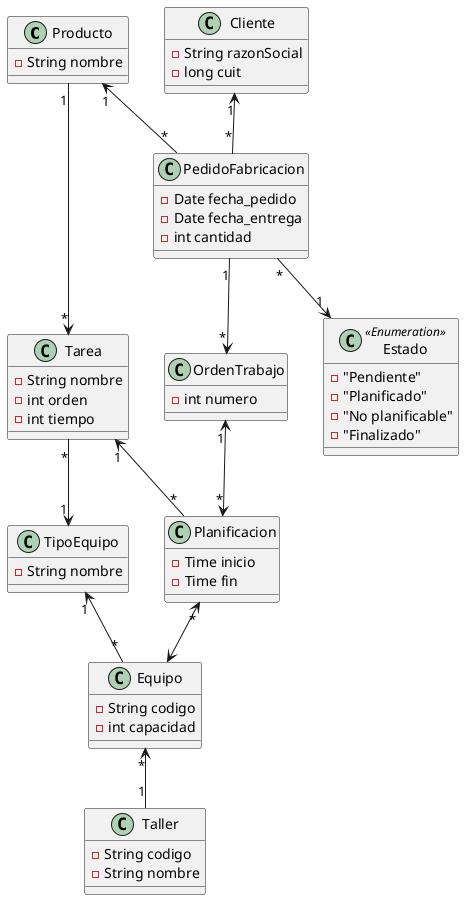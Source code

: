 @startuml

class Producto{
  -String nombre
}
class Taller{
  -String codigo
  -String nombre
}
class TipoEquipo{
  -String nombre
}
class Tarea{
  -String nombre
  -int orden
  -int tiempo
}
class Equipo{
  -String codigo
  -int capacidad
}
class PedidoFabricacion{
  -Date fecha_pedido
  -Date fecha_entrega
  -int cantidad
}
class OrdenTrabajo{
  -int numero
}
class Planificacion{
  -Time inicio
  -Time fin
}
class Estado<<Enumeration>>{
  -"Pendiente"
  -"Planificado"
  -"No planificable"
  -"Finalizado"
}
class Cliente{
  -String razonSocial
  -long cuit
}

Producto "1" <-- "*" PedidoFabricacion
Equipo "*" <-- "1" Taller
Producto "1" --> "*" Tarea
OrdenTrabajo "1" <--> "*" Planificacion
Planificacion "*"<--> Equipo
TipoEquipo "1" <-- "*" Equipo
Tarea "*" --> "1" TipoEquipo
Tarea "1" <-- "*" Planificacion
PedidoFabricacion "1" --> "*" OrdenTrabajo
PedidoFabricacion "*" --> "1" Estado
Cliente "1" <-- "*" PedidoFabricacion

@enduml
